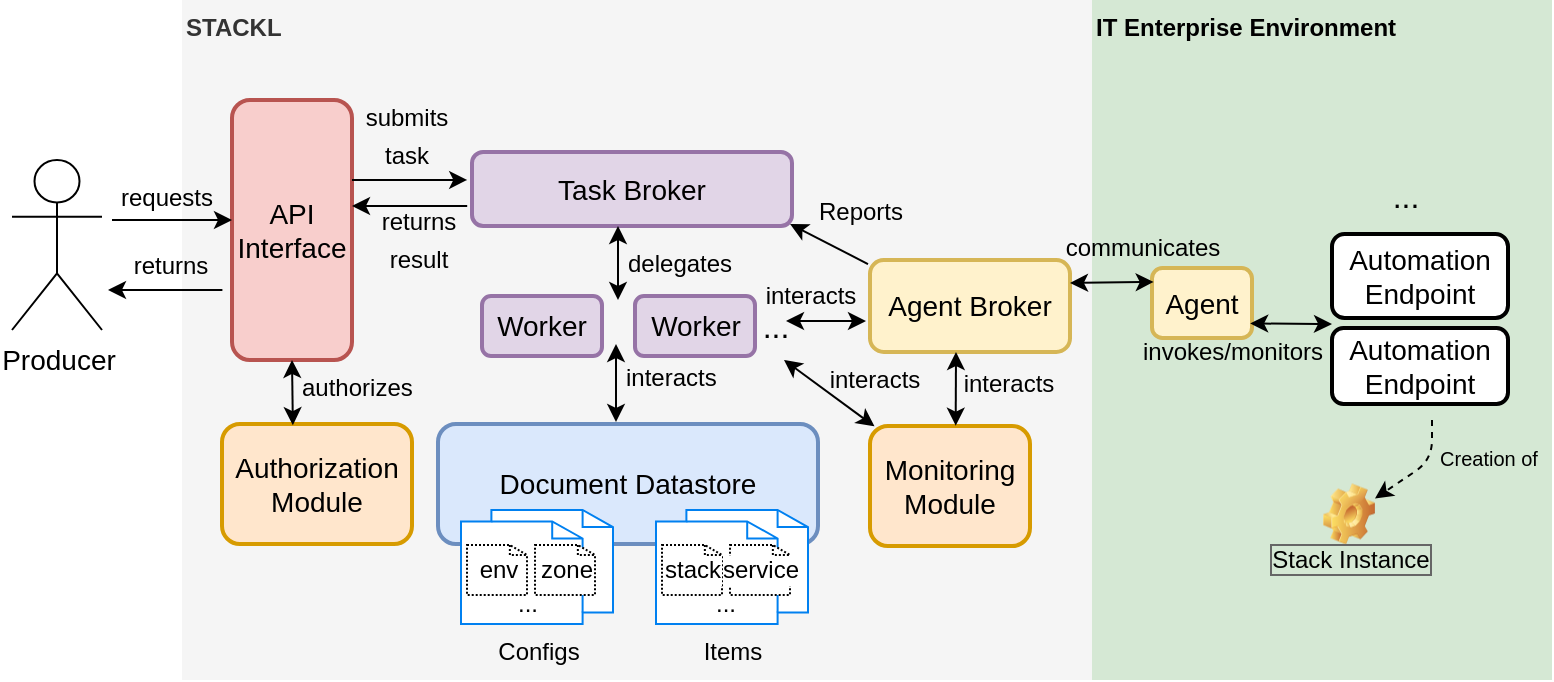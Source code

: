 <mxfile version="12.5.1" type="github">
  <diagram id="RBXhvTLkGayfinSpyXUP" name="Page-1">
    <mxGraphModel dx="1278" dy="556" grid="1" gridSize="10" guides="1" tooltips="1" connect="1" arrows="1" fold="1" page="1" pageScale="1" pageWidth="827" pageHeight="1169" math="0" shadow="0">
      <root>
        <mxCell id="0"/>
        <mxCell id="1" parent="0"/>
        <mxCell id="XaaMUyXwHIH6k-2O6eoy-1" value="&lt;span&gt;IT Enterprise Environment&lt;/span&gt;" style="rounded=0;whiteSpace=wrap;html=1;dashed=1;dashPattern=1 1;strokeColor=none;strokeWidth=2;fontSize=12;align=left;fillColor=#d5e8d4;verticalAlign=top;fontStyle=1" vertex="1" parent="1">
          <mxGeometry x="550" y="50" width="230" height="340" as="geometry"/>
        </mxCell>
        <mxCell id="XaaMUyXwHIH6k-2O6eoy-2" value="&lt;b&gt;STACKL&lt;/b&gt;" style="rounded=0;whiteSpace=wrap;html=1;dashed=1;dashPattern=1 1;strokeColor=none;strokeWidth=2;fontSize=12;align=left;fillColor=#f5f5f5;fontColor=#333333;verticalAlign=top;" vertex="1" parent="1">
          <mxGeometry x="95" y="50" width="455" height="340" as="geometry"/>
        </mxCell>
        <mxCell id="XaaMUyXwHIH6k-2O6eoy-3" value="Producer" style="shape=umlActor;verticalLabelPosition=bottom;labelBackgroundColor=#ffffff;verticalAlign=top;html=1;outlineConnect=0;fontSize=14;" vertex="1" parent="1">
          <mxGeometry x="10" y="130" width="45" height="85" as="geometry"/>
        </mxCell>
        <mxCell id="XaaMUyXwHIH6k-2O6eoy-4" value="API&lt;br style=&quot;font-size: 14px;&quot;&gt;Interface" style="rounded=1;whiteSpace=wrap;html=1;fillColor=#f8cecc;strokeColor=#b85450;strokeWidth=2;fontSize=14;" vertex="1" parent="1">
          <mxGeometry x="120" y="100" width="60" height="130" as="geometry"/>
        </mxCell>
        <mxCell id="XaaMUyXwHIH6k-2O6eoy-5" value="Task Broker" style="rounded=1;whiteSpace=wrap;html=1;strokeWidth=2;fontSize=14;fillColor=#e1d5e7;strokeColor=#9673a6;" vertex="1" parent="1">
          <mxGeometry x="240" y="126" width="160" height="37" as="geometry"/>
        </mxCell>
        <mxCell id="XaaMUyXwHIH6k-2O6eoy-6" value="Worker" style="rounded=1;whiteSpace=wrap;html=1;strokeWidth=2;fontSize=14;fillColor=#e1d5e7;strokeColor=#9673a6;" vertex="1" parent="1">
          <mxGeometry x="245" y="198" width="60" height="30" as="geometry"/>
        </mxCell>
        <mxCell id="XaaMUyXwHIH6k-2O6eoy-7" value="Worker" style="rounded=1;whiteSpace=wrap;html=1;strokeWidth=2;fontSize=14;fillColor=#e1d5e7;strokeColor=#9673a6;" vertex="1" parent="1">
          <mxGeometry x="321.5" y="198" width="60" height="30" as="geometry"/>
        </mxCell>
        <mxCell id="XaaMUyXwHIH6k-2O6eoy-8" value="Document Datastore" style="rounded=1;whiteSpace=wrap;html=1;strokeWidth=2;fontSize=14;fillColor=#dae8fc;strokeColor=#6c8ebf;" vertex="1" parent="1">
          <mxGeometry x="223" y="262" width="190" height="60" as="geometry"/>
        </mxCell>
        <mxCell id="XaaMUyXwHIH6k-2O6eoy-9" value="Authorization Module" style="rounded=1;whiteSpace=wrap;html=1;strokeWidth=2;fontSize=14;fillColor=#ffe6cc;strokeColor=#d79b00;" vertex="1" parent="1">
          <mxGeometry x="115" y="262" width="95" height="60" as="geometry"/>
        </mxCell>
        <mxCell id="XaaMUyXwHIH6k-2O6eoy-10" value="Configs" style="html=1;verticalLabelPosition=bottom;align=center;labelBackgroundColor=none;verticalAlign=top;strokeWidth=1;strokeColor=#0080F0;shadow=0;dashed=0;shape=mxgraph.ios7.icons.documents;" vertex="1" parent="1">
          <mxGeometry x="234.5" y="305" width="76" height="57" as="geometry"/>
        </mxCell>
        <mxCell id="XaaMUyXwHIH6k-2O6eoy-11" value="env" style="html=1;verticalLabelPosition=middle;align=center;labelBackgroundColor=#ffffff;verticalAlign=middle;strokeWidth=1;strokeColor=#000000;shadow=0;dashed=1;shape=mxgraph.ios7.icons.document;labelPosition=center;dashPattern=1 1;" vertex="1" parent="1">
          <mxGeometry x="237.5" y="322.5" width="30" height="25" as="geometry"/>
        </mxCell>
        <mxCell id="XaaMUyXwHIH6k-2O6eoy-12" value="zone" style="html=1;verticalLabelPosition=middle;align=center;labelBackgroundColor=#ffffff;verticalAlign=middle;strokeWidth=1;strokeColor=#000000;shadow=0;dashed=1;shape=mxgraph.ios7.icons.document;labelPosition=center;dashPattern=1 1;" vertex="1" parent="1">
          <mxGeometry x="271.5" y="322.5" width="30" height="25" as="geometry"/>
        </mxCell>
        <mxCell id="XaaMUyXwHIH6k-2O6eoy-13" value="Items" style="html=1;verticalLabelPosition=bottom;align=center;labelBackgroundColor=none;verticalAlign=top;strokeWidth=1;strokeColor=#0080F0;shadow=0;dashed=0;shape=mxgraph.ios7.icons.documents;" vertex="1" parent="1">
          <mxGeometry x="332" y="305" width="76" height="57" as="geometry"/>
        </mxCell>
        <mxCell id="XaaMUyXwHIH6k-2O6eoy-14" value="stack" style="html=1;verticalLabelPosition=middle;align=center;labelBackgroundColor=#ffffff;verticalAlign=middle;strokeWidth=1;strokeColor=#000000;shadow=0;dashed=1;shape=mxgraph.ios7.icons.document;labelPosition=center;dashPattern=1 1;" vertex="1" parent="1">
          <mxGeometry x="335" y="322.5" width="30" height="25" as="geometry"/>
        </mxCell>
        <mxCell id="XaaMUyXwHIH6k-2O6eoy-15" value="service" style="html=1;verticalLabelPosition=middle;align=center;labelBackgroundColor=#ffffff;verticalAlign=middle;strokeWidth=1;strokeColor=#000000;shadow=0;dashed=1;shape=mxgraph.ios7.icons.document;labelPosition=center;dashPattern=1 1;" vertex="1" parent="1">
          <mxGeometry x="369" y="322.5" width="30" height="25" as="geometry"/>
        </mxCell>
        <mxCell id="XaaMUyXwHIH6k-2O6eoy-16" value="Monitoring Module" style="rounded=1;whiteSpace=wrap;html=1;strokeWidth=2;fontSize=14;fillColor=#ffe6cc;strokeColor=#d79b00;" vertex="1" parent="1">
          <mxGeometry x="439" y="263" width="80" height="60" as="geometry"/>
        </mxCell>
        <mxCell id="XaaMUyXwHIH6k-2O6eoy-17" value="..." style="text;html=1;strokeColor=none;fillColor=none;align=center;verticalAlign=middle;whiteSpace=wrap;rounded=0;dashed=1;dashPattern=1 1;fontSize=12;" vertex="1" parent="1">
          <mxGeometry x="347" y="342" width="40" height="20" as="geometry"/>
        </mxCell>
        <mxCell id="XaaMUyXwHIH6k-2O6eoy-18" value="..." style="text;html=1;strokeColor=none;fillColor=none;align=center;verticalAlign=middle;whiteSpace=wrap;rounded=0;dashed=1;dashPattern=1 1;fontSize=12;" vertex="1" parent="1">
          <mxGeometry x="246" y="340" width="44" height="24" as="geometry"/>
        </mxCell>
        <mxCell id="XaaMUyXwHIH6k-2O6eoy-19" value="Agent" style="rounded=1;whiteSpace=wrap;html=1;strokeWidth=2;fontSize=14;fillColor=#fff2cc;strokeColor=#d6b656;" vertex="1" parent="1">
          <mxGeometry x="580" y="184" width="50" height="35" as="geometry"/>
        </mxCell>
        <mxCell id="XaaMUyXwHIH6k-2O6eoy-20" value="" style="endArrow=classic;html=1;fontSize=16;align=center;labelPosition=center;verticalLabelPosition=middle;verticalAlign=middle;horizontal=0;" edge="1" parent="1">
          <mxGeometry width="50" height="50" relative="1" as="geometry">
            <mxPoint x="60" y="160" as="sourcePoint"/>
            <mxPoint x="120" y="160" as="targetPoint"/>
          </mxGeometry>
        </mxCell>
        <mxCell id="XaaMUyXwHIH6k-2O6eoy-21" value="&lt;font style=&quot;font-size: 12px&quot;&gt;requests&lt;/font&gt;" style="text;html=1;align=center;verticalAlign=bottom;resizable=0;points=[];;labelBackgroundColor=none;fontSize=16;labelPosition=center;verticalLabelPosition=top;" vertex="1" connectable="0" parent="XaaMUyXwHIH6k-2O6eoy-20">
          <mxGeometry x="-0.568" y="3" relative="1" as="geometry">
            <mxPoint x="14" y="1" as="offset"/>
          </mxGeometry>
        </mxCell>
        <mxCell id="XaaMUyXwHIH6k-2O6eoy-22" value="" style="endArrow=classic;html=1;fontSize=16;entryX=-0.04;entryY=0.382;entryDx=0;entryDy=0;entryPerimeter=0;align=center;labelPosition=center;verticalLabelPosition=middle;verticalAlign=middle;horizontal=0;" edge="1" parent="1">
          <mxGeometry width="50" height="50" relative="1" as="geometry">
            <mxPoint x="115.2" y="194.94" as="sourcePoint"/>
            <mxPoint x="58" y="195" as="targetPoint"/>
          </mxGeometry>
        </mxCell>
        <mxCell id="XaaMUyXwHIH6k-2O6eoy-23" value="&lt;font style=&quot;font-size: 12px&quot;&gt;returns&lt;br&gt;&lt;/font&gt;" style="text;html=1;align=center;verticalAlign=bottom;resizable=0;points=[];;labelBackgroundColor=none;fontSize=16;labelPosition=center;verticalLabelPosition=top;" vertex="1" connectable="0" parent="XaaMUyXwHIH6k-2O6eoy-22">
          <mxGeometry x="-0.568" y="3" relative="1" as="geometry">
            <mxPoint x="-14" y="-5" as="offset"/>
          </mxGeometry>
        </mxCell>
        <mxCell id="XaaMUyXwHIH6k-2O6eoy-24" value="" style="endArrow=classic;html=1;fontSize=16;entryX=-0.04;entryY=0.382;entryDx=0;entryDy=0;entryPerimeter=0;align=center;labelPosition=center;verticalLabelPosition=middle;verticalAlign=middle;horizontal=0;" edge="1" parent="1">
          <mxGeometry width="50" height="50" relative="1" as="geometry">
            <mxPoint x="180" y="140" as="sourcePoint"/>
            <mxPoint x="237.6" y="139.94" as="targetPoint"/>
          </mxGeometry>
        </mxCell>
        <mxCell id="XaaMUyXwHIH6k-2O6eoy-25" value="&lt;font style=&quot;font-size: 12px&quot;&gt;submits&lt;br&gt;task&lt;br&gt;&lt;/font&gt;" style="text;html=1;align=center;verticalAlign=bottom;resizable=0;points=[];;labelBackgroundColor=none;fontSize=16;labelPosition=center;verticalLabelPosition=top;" vertex="1" connectable="0" parent="XaaMUyXwHIH6k-2O6eoy-24">
          <mxGeometry x="-0.568" y="3" relative="1" as="geometry">
            <mxPoint x="14" y="1" as="offset"/>
          </mxGeometry>
        </mxCell>
        <mxCell id="XaaMUyXwHIH6k-2O6eoy-26" value="" style="endArrow=classic;html=1;fontSize=16;entryX=-0.04;entryY=0.382;entryDx=0;entryDy=0;entryPerimeter=0;align=right;labelPosition=center;verticalLabelPosition=bottom;verticalAlign=top;horizontal=0;" edge="1" parent="1">
          <mxGeometry width="50" height="50" relative="1" as="geometry">
            <mxPoint x="237.6" y="152.94" as="sourcePoint"/>
            <mxPoint x="180" y="153" as="targetPoint"/>
          </mxGeometry>
        </mxCell>
        <mxCell id="XaaMUyXwHIH6k-2O6eoy-27" value="&lt;font style=&quot;font-size: 12px&quot;&gt;returns &lt;br&gt;result&lt;br&gt;&lt;/font&gt;" style="text;html=1;align=center;verticalAlign=bottom;resizable=0;points=[];;labelBackgroundColor=none;fontSize=16;labelPosition=center;verticalLabelPosition=top;" vertex="1" connectable="0" parent="XaaMUyXwHIH6k-2O6eoy-26">
          <mxGeometry x="-0.568" y="3" relative="1" as="geometry">
            <mxPoint x="-12.5" y="34" as="offset"/>
          </mxGeometry>
        </mxCell>
        <mxCell id="XaaMUyXwHIH6k-2O6eoy-28" value="..." style="text;html=1;strokeColor=none;fillColor=none;align=center;verticalAlign=middle;whiteSpace=wrap;rounded=0;dashed=1;dashPattern=1 1;fontSize=16;" vertex="1" parent="1">
          <mxGeometry x="385" y="206" width="14" height="13" as="geometry"/>
        </mxCell>
        <mxCell id="XaaMUyXwHIH6k-2O6eoy-29" value="delegates" style="endArrow=classic;startArrow=classic;html=1;fontSize=12;align=left;entryX=0.5;entryY=1;entryDx=0;entryDy=0;labelBackgroundColor=none;spacingLeft=3;endSize=6;" edge="1" parent="1">
          <mxGeometry width="50" height="50" relative="1" as="geometry">
            <mxPoint x="313" y="200" as="sourcePoint"/>
            <mxPoint x="313" y="163" as="targetPoint"/>
          </mxGeometry>
        </mxCell>
        <mxCell id="XaaMUyXwHIH6k-2O6eoy-30" value="authorizes" style="endArrow=classic;startArrow=classic;html=1;fontSize=12;align=left;entryX=0.5;entryY=1;entryDx=0;entryDy=0;labelBackgroundColor=none;exitX=0.373;exitY=0.01;exitDx=0;exitDy=0;exitPerimeter=0;spacingRight=0;spacingLeft=3;" edge="1" parent="1" source="XaaMUyXwHIH6k-2O6eoy-9" target="XaaMUyXwHIH6k-2O6eoy-4">
          <mxGeometry x="0.157" width="50" height="50" relative="1" as="geometry">
            <mxPoint x="190" y="281" as="sourcePoint"/>
            <mxPoint x="190" y="250" as="targetPoint"/>
            <mxPoint as="offset"/>
          </mxGeometry>
        </mxCell>
        <mxCell id="XaaMUyXwHIH6k-2O6eoy-31" value="interacts" style="endArrow=classic;startArrow=classic;html=1;fontSize=12;align=left;labelBackgroundColor=none;spacingLeft=3;" edge="1" parent="1">
          <mxGeometry x="0.157" width="50" height="50" relative="1" as="geometry">
            <mxPoint x="312" y="261" as="sourcePoint"/>
            <mxPoint x="312" y="222" as="targetPoint"/>
            <mxPoint as="offset"/>
          </mxGeometry>
        </mxCell>
        <mxCell id="XaaMUyXwHIH6k-2O6eoy-32" value="Agent Broker" style="rounded=1;whiteSpace=wrap;html=1;strokeWidth=2;fontSize=14;fillColor=#fff2cc;strokeColor=#d6b656;" vertex="1" parent="1">
          <mxGeometry x="439" y="180" width="100" height="46" as="geometry"/>
        </mxCell>
        <mxCell id="XaaMUyXwHIH6k-2O6eoy-33" value="interacts" style="endArrow=classic;startArrow=classic;html=1;fontSize=12;align=center;labelBackgroundColor=none;exitX=0;exitY=0.75;exitDx=0;exitDy=0;spacingLeft=2;" edge="1" parent="1">
          <mxGeometry x="0.45" y="-13" width="50" height="50" relative="1" as="geometry">
            <mxPoint x="437" y="210.5" as="sourcePoint"/>
            <mxPoint x="397" y="210.5" as="targetPoint"/>
            <mxPoint as="offset"/>
          </mxGeometry>
        </mxCell>
        <mxCell id="XaaMUyXwHIH6k-2O6eoy-34" value="Reports" style="endArrow=classic;startArrow=none;html=1;fontSize=12;align=center;labelBackgroundColor=none;exitX=-0.01;exitY=0.044;exitDx=0;exitDy=0;spacingLeft=2;startFill=0;exitPerimeter=0;entryX=0.994;entryY=0.973;entryDx=0;entryDy=0;entryPerimeter=0;" edge="1" parent="1" source="XaaMUyXwHIH6k-2O6eoy-32" target="XaaMUyXwHIH6k-2O6eoy-5">
          <mxGeometry x="-0.258" y="-21" width="50" height="50" relative="1" as="geometry">
            <mxPoint x="449" y="226.5" as="sourcePoint"/>
            <mxPoint x="409" y="226.5" as="targetPoint"/>
            <mxPoint as="offset"/>
          </mxGeometry>
        </mxCell>
        <mxCell id="XaaMUyXwHIH6k-2O6eoy-35" value="interacts" style="endArrow=classic;startArrow=classic;html=1;fontSize=12;align=center;labelBackgroundColor=none;exitX=0.028;exitY=0.003;exitDx=0;exitDy=0;spacingLeft=2;exitPerimeter=0;" edge="1" parent="1" source="XaaMUyXwHIH6k-2O6eoy-16">
          <mxGeometry x="-0.476" y="-18" width="50" height="50" relative="1" as="geometry">
            <mxPoint x="449" y="221.5" as="sourcePoint"/>
            <mxPoint x="396" y="230" as="targetPoint"/>
            <mxPoint as="offset"/>
          </mxGeometry>
        </mxCell>
        <mxCell id="XaaMUyXwHIH6k-2O6eoy-36" value="interacts" style="endArrow=classic;startArrow=classic;html=1;fontSize=12;align=center;labelBackgroundColor=none;exitX=0.623;exitY=-0.003;exitDx=0;exitDy=0;spacingLeft=10;exitPerimeter=0;entryX=0.5;entryY=1;entryDx=0;entryDy=0;verticalAlign=middle;spacingBottom=-10;" edge="1" parent="1">
          <mxGeometry x="0.397" y="-21" width="50" height="50" relative="1" as="geometry">
            <mxPoint x="481.84" y="262.82" as="sourcePoint"/>
            <mxPoint x="482" y="226" as="targetPoint"/>
            <mxPoint as="offset"/>
          </mxGeometry>
        </mxCell>
        <mxCell id="XaaMUyXwHIH6k-2O6eoy-37" value="Stack Instance" style="shape=image;html=1;verticalLabelPosition=bottom;labelBackgroundColor=none;verticalAlign=top;imageAspect=1;aspect=fixed;image=img/clipart/Gear_128x128.png;dashed=1;strokeColor=#000000;strokeWidth=1;fillColor=#ffffff;fontSize=12;align=center;labelPosition=center;imageBorder=none;spacingBottom=0;spacingTop=-8;labelBorderColor=#666666;" vertex="1" parent="1">
          <mxGeometry x="665.5" y="291.5" width="26" height="31" as="geometry"/>
        </mxCell>
        <mxCell id="XaaMUyXwHIH6k-2O6eoy-38" value="communicates" style="endArrow=classic;startArrow=classic;html=1;fontSize=12;align=center;labelBackgroundColor=none;spacingLeft=10;verticalAlign=middle;spacingBottom=-10;exitX=0.017;exitY=0.199;exitDx=0;exitDy=0;entryX=1;entryY=0.25;entryDx=0;entryDy=0;exitPerimeter=0;" edge="1" parent="1" source="XaaMUyXwHIH6k-2O6eoy-19" target="XaaMUyXwHIH6k-2O6eoy-32">
          <mxGeometry x="-0.479" y="-22" width="50" height="50" relative="1" as="geometry">
            <mxPoint x="571.1" y="198.41" as="sourcePoint"/>
            <mxPoint x="539" y="199" as="targetPoint"/>
            <mxPoint as="offset"/>
          </mxGeometry>
        </mxCell>
        <mxCell id="XaaMUyXwHIH6k-2O6eoy-39" value="invokes/monitors" style="endArrow=classic;startArrow=classic;html=1;fontSize=12;align=center;labelBackgroundColor=none;spacingLeft=0;verticalAlign=middle;spacingBottom=-12;exitX=0;exitY=0.5;exitDx=0;exitDy=0;entryX=0.982;entryY=0.107;entryDx=0;entryDy=0;entryPerimeter=0;" edge="1" parent="1">
          <mxGeometry x="1" y="12" width="50" height="50" relative="1" as="geometry">
            <mxPoint x="670" y="212" as="sourcePoint"/>
            <mxPoint x="629.1" y="211.745" as="targetPoint"/>
            <mxPoint x="-9" y="-4" as="offset"/>
            <Array as="points"/>
          </mxGeometry>
        </mxCell>
        <mxCell id="XaaMUyXwHIH6k-2O6eoy-40" value="..." style="text;html=1;strokeColor=none;fillColor=none;align=center;verticalAlign=middle;whiteSpace=wrap;rounded=0;dashed=1;dashPattern=1 1;fontSize=16;" vertex="1" parent="1">
          <mxGeometry x="687" y="138" width="40" height="20" as="geometry"/>
        </mxCell>
        <mxCell id="XaaMUyXwHIH6k-2O6eoy-41" value="Automation Endpoint" style="rounded=1;whiteSpace=wrap;html=1;strokeWidth=2;fontSize=14;" vertex="1" parent="1">
          <mxGeometry x="670" y="167" width="88" height="42" as="geometry"/>
        </mxCell>
        <mxCell id="XaaMUyXwHIH6k-2O6eoy-42" value="Automation Endpoint" style="rounded=1;whiteSpace=wrap;html=1;strokeWidth=2;fontSize=14;" vertex="1" parent="1">
          <mxGeometry x="670" y="214" width="88" height="38" as="geometry"/>
        </mxCell>
        <mxCell id="XaaMUyXwHIH6k-2O6eoy-43" value="Creation of" style="endArrow=classic;html=1;labelBackgroundColor=none;fontSize=10;align=center;entryX=1;entryY=0.25;entryDx=0;entryDy=0;dashed=1;" edge="1" parent="1" target="XaaMUyXwHIH6k-2O6eoy-37">
          <mxGeometry x="-0.31" y="28" width="50" height="50" relative="1" as="geometry">
            <mxPoint x="720" y="260" as="sourcePoint"/>
            <mxPoint x="250" y="410" as="targetPoint"/>
            <Array as="points">
              <mxPoint x="720" y="280"/>
            </Array>
            <mxPoint as="offset"/>
          </mxGeometry>
        </mxCell>
      </root>
    </mxGraphModel>
  </diagram>
</mxfile>
